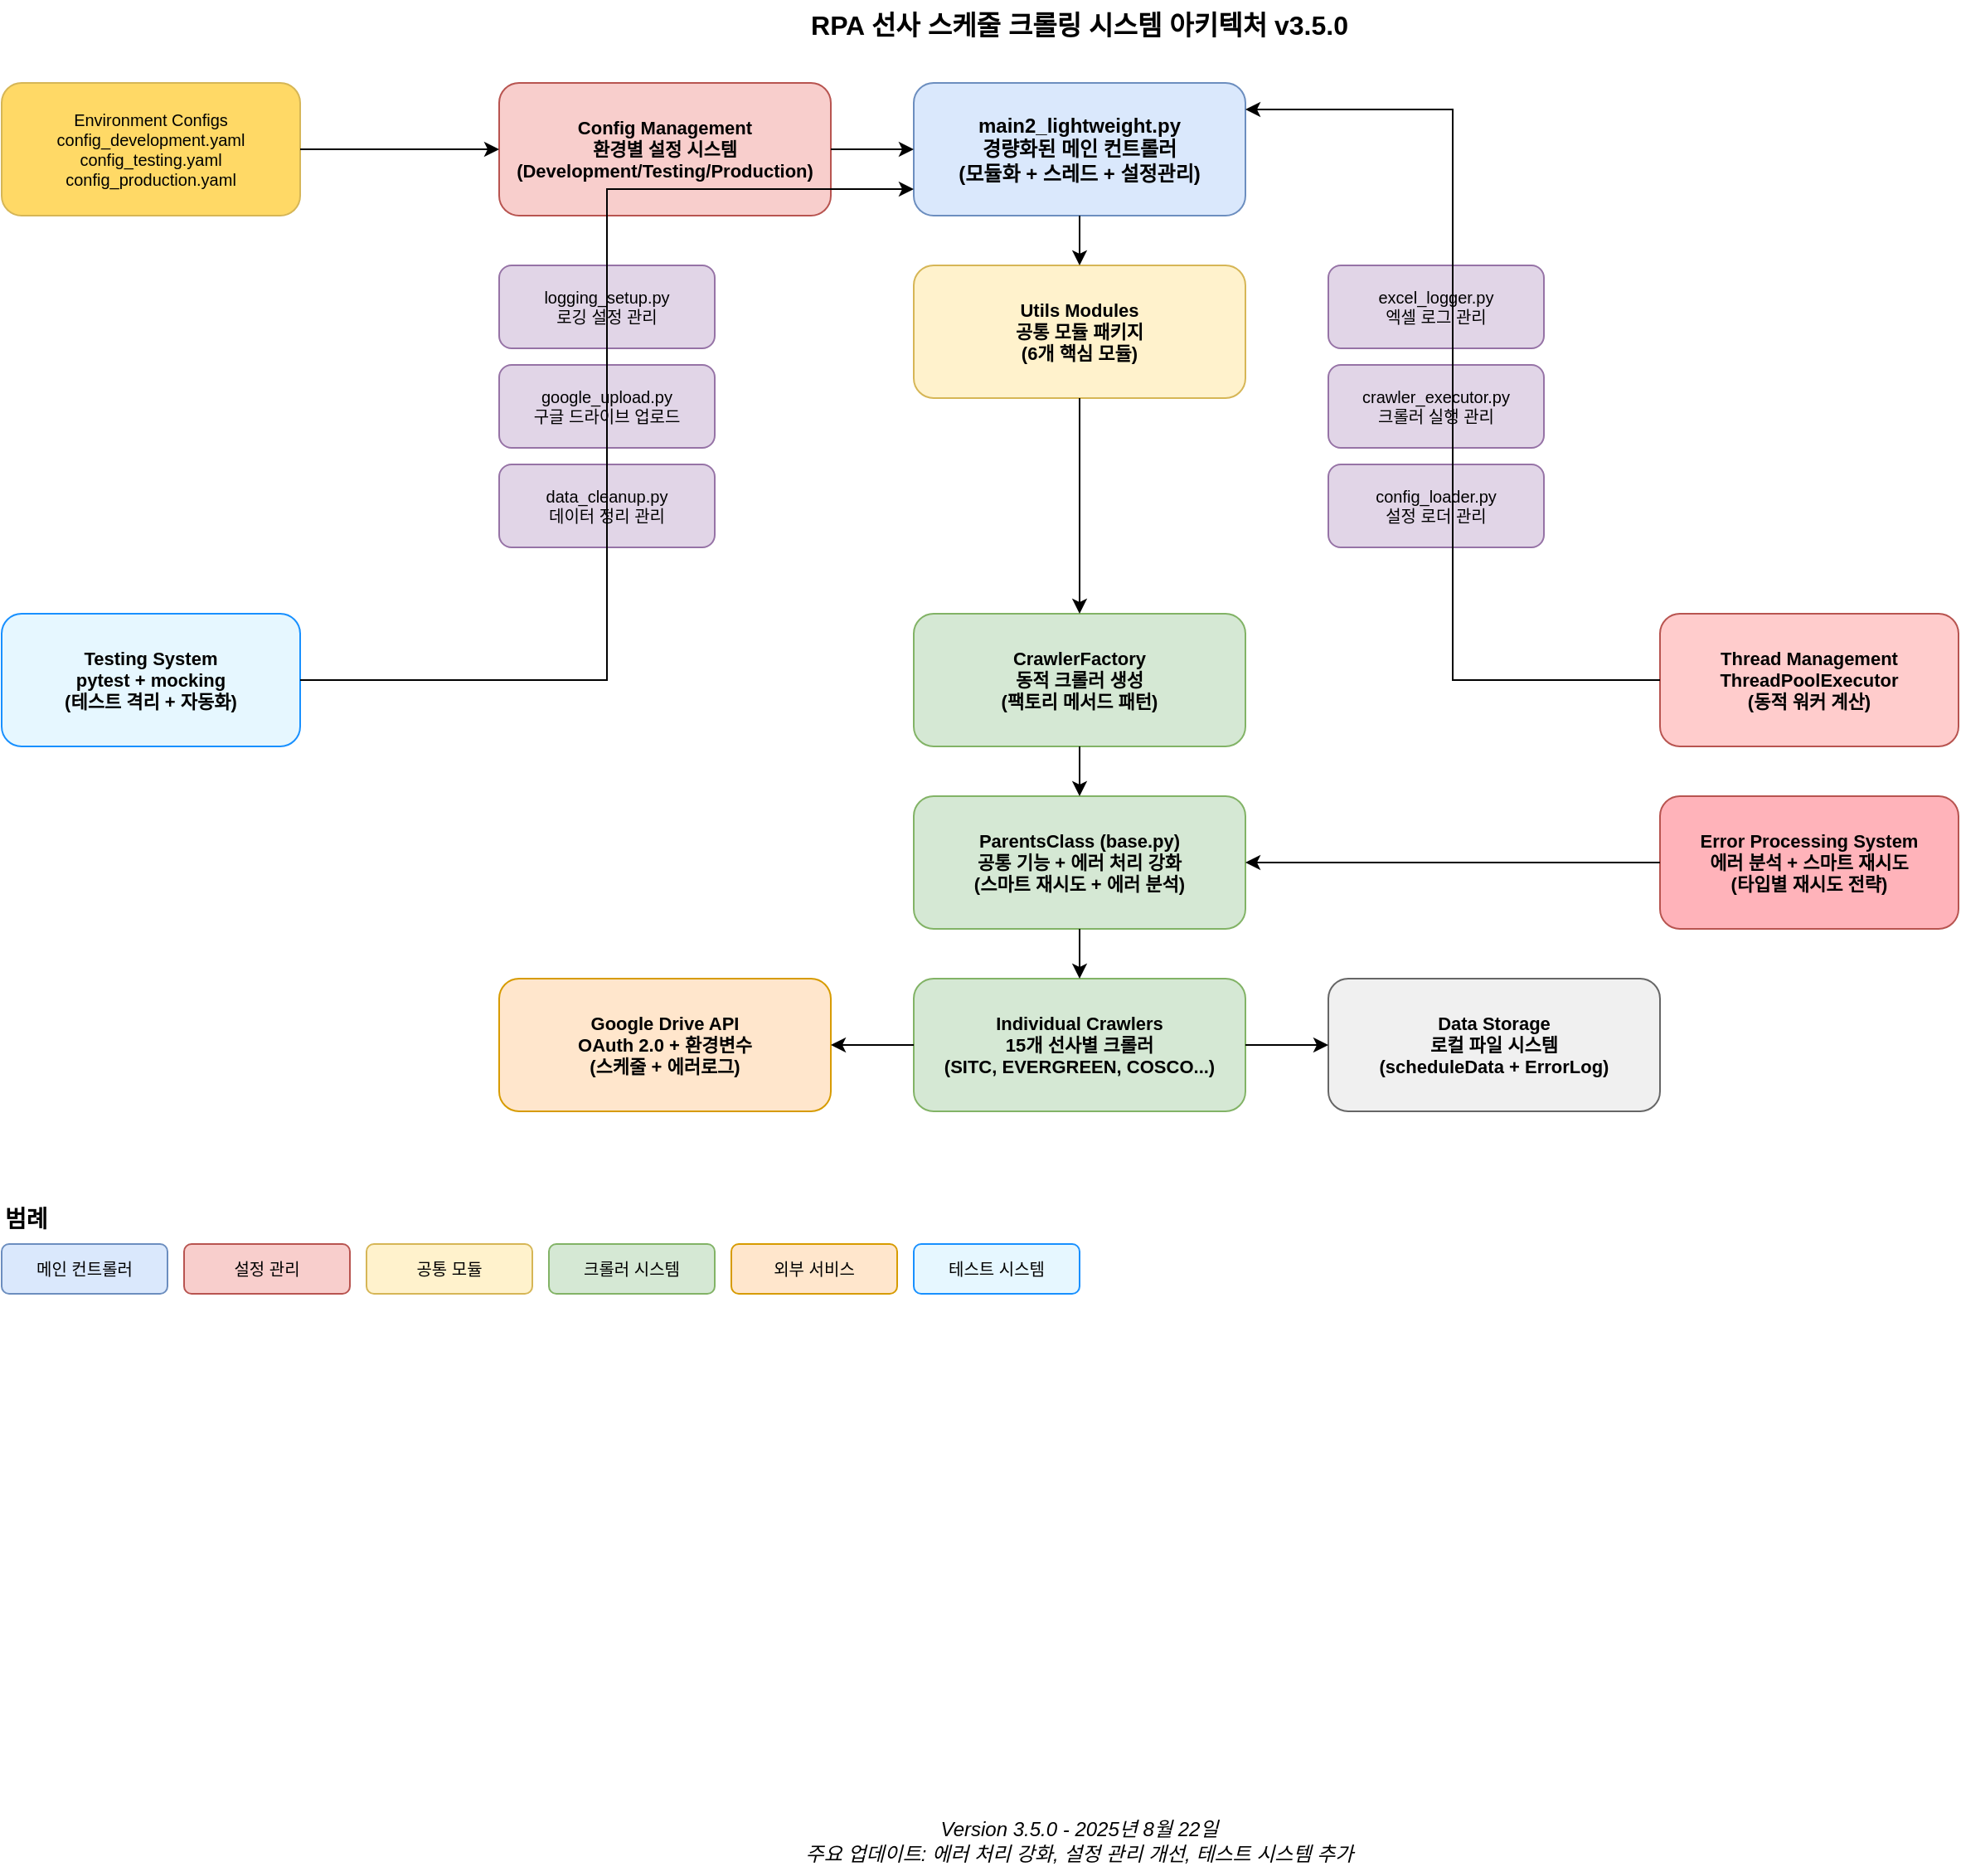 <?xml version="1.0" encoding="UTF-8"?>
<mxfile version="22.1.16" type="device">
  <diagram name="RPA_Crawling_Architecture_v3.5.0" id="architecture">
    <mxGraphModel dx="1422" dy="794" grid="1" gridSize="10" guides="1" tooltips="1" connect="1" arrows="1" fold="1" page="1" pageScale="1" pageWidth="1400" pageHeight="1200" math="0" shadow="0">
      <root>
        <mxCell id="0" />
        <mxCell id="1" parent="0" />
        
        <!-- 제목 -->
        <mxCell id="title" value="RPA 선사 스케줄 크롤링 시스템 아키텍처 v3.5.0" style="text;html=1;strokeColor=none;fillColor=none;align=center;verticalAlign=middle;whiteSpace=wrap;rounded=0;fontSize=16;fontStyle=1;" vertex="1" parent="1">
          <mxGeometry x="500" y="10" width="400" height="30" as="geometry" />
        </mxCell>
        
        <!-- 메인 컨트롤러 (경량화된 버전) -->
        <mxCell id="main" value="main2_lightweight.py&#xa;경량화된 메인 컨트롤러&#xa;(모듈화 + 스레드 + 설정관리)" style="rounded=1;whiteSpace=wrap;html=1;fillColor=#dae8fc;strokeColor=#6c8ebf;fontSize=12;fontStyle=1;" vertex="1" parent="1">
          <mxGeometry x="600" y="60" width="200" height="80" as="geometry" />
        </mxCell>
        
        <!-- 설정 관리 시스템 (새로 추가) -->
        <mxCell id="config" value="Config Management&#xa;환경별 설정 시스템&#xa;(Development/Testing/Production)" style="rounded=1;whiteSpace=wrap;html=1;fillColor=#f8cecc;strokeColor=#b85450;fontSize=11;fontStyle=1;" vertex="1" parent="1">
          <mxGeometry x="350" y="60" width="200" height="80" as="geometry" />
        </mxCell>
        
        <!-- Utils Modules (공통 모듈) -->
        <mxCell id="utils" value="Utils Modules&#xa;공통 모듈 패키지&#xa;(6개 핵심 모듈)" style="rounded=1;whiteSpace=wrap;html=1;fillColor=#fff2cc;strokeColor=#d6b656;fontSize=11;fontStyle=1;" vertex="1" parent="1">
          <mxGeometry x="600" y="170" width="200" height="80" as="geometry" />
        </mxCell>
        
        <!-- 개별 Utils 모듈들 -->
        <mxCell id="logging" value="logging_setup.py&#xa;로깅 설정 관리" style="rounded=1;whiteSpace=wrap;html=1;fillColor=#e1d5e7;strokeColor=#9673a6;fontSize=10;" vertex="1" parent="1">
          <mxGeometry x="350" y="170" width="130" height="50" as="geometry" />
        </mxCell>
        
        <mxCell id="google" value="google_upload.py&#xa;구글 드라이브 업로드" style="rounded=1;whiteSpace=wrap;html=1;fillColor=#e1d5e7;strokeColor=#9673a6;fontSize=10;" vertex="1" parent="1">
          <mxGeometry x="350" y="230" width="130" height="50" as="geometry" />
        </mxCell>
        
        <mxCell id="cleanup" value="data_cleanup.py&#xa;데이터 정리 관리" style="rounded=1;whiteSpace=wrap;html=1;fillColor=#e1d5e7;strokeColor=#9673a6;fontSize=10;" vertex="1" parent="1">
          <mxGeometry x="350" y="290" width="130" height="50" as="geometry" />
        </mxCell>
        
        <mxCell id="excel" value="excel_logger.py&#xa;엑셀 로그 관리" style="rounded=1;whiteSpace=wrap;html=1;fillColor=#e1d5e7;strokeColor=#9673a6;fontSize=10;" vertex="1" parent="1">
          <mxGeometry x="850" y="170" width="130" height="50" as="geometry" />
        </mxCell>
        
        <mxCell id="executor" value="crawler_executor.py&#xa;크롤러 실행 관리" style="rounded=1;whiteSpace=wrap;html=1;fillColor=#e1d5e7;strokeColor=#9673a6;fontSize=10;" vertex="1" parent="1">
          <mxGeometry x="850" y="230" width="130" height="50" as="geometry" />
        </mxCell>
        
        <mxCell id="config_loader" value="config_loader.py&#xa;설정 로더 관리" style="rounded=1;whiteSpace=wrap;html=1;fillColor=#e1d5e7;strokeColor=#9673a6;fontSize=10;" vertex="1" parent="1">
          <mxGeometry x="850" y="290" width="130" height="50" as="geometry" />
        </mxCell>
        
        <!-- 설정 파일들 -->
        <mxCell id="yaml_configs" value="Environment Configs&#xa;config_development.yaml&#xa;config_testing.yaml&#xa;config_production.yaml" style="rounded=1;whiteSpace=wrap;html=1;fillColor=#ffd966;strokeColor=#d6b656;fontSize=10;" vertex="1" parent="1">
          <mxGeometry x="50" y="60" width="180" height="80" as="geometry" />
        </mxCell>
        
        <!-- CrawlerFactory -->
        <mxCell id="factory" value="CrawlerFactory&#xa;동적 크롤러 생성&#xa;(팩토리 메서드 패턴)" style="rounded=1;whiteSpace=wrap;html=1;fillColor=#d5e8d4;strokeColor=#82b366;fontSize=11;fontStyle=1;" vertex="1" parent="1">
          <mxGeometry x="600" y="380" width="200" height="80" as="geometry" />
        </mxCell>
        
        <!-- Base Crawler -->
        <mxCell id="base" value="ParentsClass (base.py)&#xa;공통 기능 + 에러 처리 강화&#xa;(스마트 재시도 + 에러 분석)" style="rounded=1;whiteSpace=wrap;html=1;fillColor=#d5e8d4;strokeColor=#82b366;fontSize=11;fontStyle=1;" vertex="1" parent="1">
          <mxGeometry x="600" y="490" width="200" height="80" as="geometry" />
        </mxCell>
        
        <!-- Individual Crawlers -->
        <mxCell id="crawlers" value="Individual Crawlers&#xa;15개 선사별 크롤러&#xa;(SITC, EVERGREEN, COSCO...)" style="rounded=1;whiteSpace=wrap;html=1;fillColor=#d5e8d4;strokeColor=#82b366;fontSize=11;fontStyle=1;" vertex="1" parent="1">
          <mxGeometry x="600" y="600" width="200" height="80" as="geometry" />
        </mxCell>
        
        <!-- Google Drive Integration -->
        <mxCell id="google_drive" value="Google Drive API&#xa;OAuth 2.0 + 환경변수&#xa;(스케줄 + 에러로그)" style="rounded=1;whiteSpace=wrap;html=1;fillColor=#ffe6cc;strokeColor=#d79b00;fontSize=11;fontStyle=1;" vertex="1" parent="1">
          <mxGeometry x="350" y="600" width="200" height="80" as="geometry" />
        </mxCell>
        
        <!-- Data Storage -->
        <mxCell id="storage" value="Data Storage&#xa;로컬 파일 시스템&#xa;(scheduleData + ErrorLog)" style="rounded=1;whiteSpace=wrap;html=1;fillColor=#f0f0f0;strokeColor=#666666;fontSize=11;fontStyle=1;" vertex="1" parent="1">
          <mxGeometry x="850" y="600" width="200" height="80" as="geometry" />
        </mxCell>
        
        <!-- Testing System (새로 추가) -->
        <mxCell id="testing" value="Testing System&#xa;pytest + mocking&#xa;(테스트 격리 + 자동화)" style="rounded=1;whiteSpace=wrap;html=1;fillColor=#e6f7ff;strokeColor=#1890ff;fontSize=11;fontStyle=1;" vertex="1" parent="1">
          <mxGeometry x="50" y="380" width="180" height="80" as="geometry" />
        </mxCell>
        
        <!-- Thread Management -->
        <mxCell id="threads" value="Thread Management&#xa;ThreadPoolExecutor&#xa;(동적 워커 계산)" style="rounded=1;whiteSpace=wrap;html=1;fillColor=#ffcccc;strokeColor=#b85450;fontSize=11;fontStyle=1;" vertex="1" parent="1">
          <mxGeometry x="1050" y="380" width="180" height="80" as="geometry" />
        </mxCell>
        
        <!-- Error Processing (강화된 시스템) -->
        <mxCell id="error_system" value="Error Processing System&#xa;에러 분석 + 스마트 재시도&#xa;(타입별 재시도 전략)" style="rounded=1;whiteSpace=wrap;html=1;fillColor=#ffb3ba;strokeColor=#b85450;fontSize=11;fontStyle=1;" vertex="1" parent="1">
          <mxGeometry x="1050" y="490" width="180" height="80" as="geometry" />
        </mxCell>
        
        <!-- 연결선들 -->
        <!-- Main to Utils -->
        <mxCell id="edge1" style="edgeStyle=orthogonalEdgeStyle;rounded=0;orthogonalLoop=1;jettySize=auto;html=1;entryX=0.5;entryY=0;entryDx=0;entryDy=0;" edge="1" parent="1" source="main" target="utils">
          <mxGeometry relative="1" as="geometry" />
        </mxCell>
        
        <!-- Config to Main -->
        <mxCell id="edge2" style="edgeStyle=orthogonalEdgeStyle;rounded=0;orthogonalLoop=1;jettySize=auto;html=1;entryX=0;entryY=0.5;entryDx=0;entryDy=0;" edge="1" parent="1" source="config" target="main">
          <mxGeometry relative="1" as="geometry" />
        </mxCell>
        
        <!-- YAML to Config -->
        <mxCell id="edge3" style="edgeStyle=orthogonalEdgeStyle;rounded=0;orthogonalLoop=1;jettySize=auto;html=1;entryX=0;entryY=0.5;entryDx=0;entryDy=0;" edge="1" parent="1" source="yaml_configs" target="config">
          <mxGeometry relative="1" as="geometry" />
        </mxCell>
        
        <!-- Utils to Factory -->
        <mxCell id="edge4" style="edgeStyle=orthogonalEdgeStyle;rounded=0;orthogonalLoop=1;jettySize=auto;html=1;entryX=0.5;entryY=0;entryDx=0;entryDy=0;" edge="1" parent="1" source="utils" target="factory">
          <mxGeometry relative="1" as="geometry" />
        </mxCell>
        
        <!-- Factory to Base -->
        <mxCell id="edge5" style="edgeStyle=orthogonalEdgeStyle;rounded=0;orthogonalLoop=1;jettySize=auto;html=1;entryX=0.5;entryY=0;entryDx=0;entryDy=0;" edge="1" parent="1" source="factory" target="base">
          <mxGeometry relative="1" as="geometry" />
        </mxCell>
        
        <!-- Base to Crawlers -->
        <mxCell id="edge6" style="edgeStyle=orthogonalEdgeStyle;rounded=0;orthogonalLoop=1;jettySize=auto;html=1;entryX=0.5;entryY=0;entryDx=0;entryDy=0;" edge="1" parent="1" source="base" target="crawlers">
          <mxGeometry relative="1" as="geometry" />
        </mxCell>
        
        <!-- Crawlers to Google Drive -->
        <mxCell id="edge7" style="edgeStyle=orthogonalEdgeStyle;rounded=0;orthogonalLoop=1;jettySize=auto;html=1;entryX=1;entryY=0.5;entryDx=0;entryDy=0;" edge="1" parent="1" source="crawlers" target="google_drive">
          <mxGeometry relative="1" as="geometry" />
        </mxCell>
        
        <!-- Crawlers to Storage -->
        <mxCell id="edge8" style="edgeStyle=orthogonalEdgeStyle;rounded=0;orthogonalLoop=1;jettySize=auto;html=1;entryX=0;entryY=0.5;entryDx=0;entryDy=0;" edge="1" parent="1" source="crawlers" target="storage">
          <mxGeometry relative="1" as="geometry" />
        </mxCell>
        
        <!-- Testing to Main -->
        <mxCell id="edge9" style="edgeStyle=orthogonalEdgeStyle;rounded=0;orthogonalLoop=1;jettySize=auto;html=1;entryX=0;entryY=0.8;entryDx=0;entryDy=0;" edge="1" parent="1" source="testing" target="main">
          <mxGeometry relative="1" as="geometry" />
        </mxCell>
        
        <!-- Thread Management to Main -->
        <mxCell id="edge10" style="edgeStyle=orthogonalEdgeStyle;rounded=0;orthogonalLoop=1;jettySize=auto;html=1;entryX=1;entryY=0.2;entryDx=0;entryDy=0;" edge="1" parent="1" source="threads" target="main">
          <mxGeometry relative="1" as="geometry" />
        </mxCell>
        
        <!-- Error System to Base -->
        <mxCell id="edge11" style="edgeStyle=orthogonalEdgeStyle;rounded=0;orthogonalLoop=1;jettySize=auto;html=1;entryX=1;entryY=0.5;entryDx=0;entryDy=0;" edge="1" parent="1" source="error_system" target="base">
          <mxGeometry relative="1" as="geometry" />
        </mxCell>
        
        <!-- 범례 -->
        <mxCell id="legend_title" value="범례" style="text;html=1;strokeColor=none;fillColor=none;align=left;verticalAlign=middle;whiteSpace=wrap;rounded=0;fontSize=14;fontStyle=1;" vertex="1" parent="1">
          <mxGeometry x="50" y="730" width="60" height="30" as="geometry" />
        </mxCell>
        
        <mxCell id="legend_main" value="메인 컨트롤러" style="rounded=1;whiteSpace=wrap;html=1;fillColor=#dae8fc;strokeColor=#6c8ebf;fontSize=10;" vertex="1" parent="1">
          <mxGeometry x="50" y="760" width="100" height="30" as="geometry" />
        </mxCell>
        
        <mxCell id="legend_config" value="설정 관리" style="rounded=1;whiteSpace=wrap;html=1;fillColor=#f8cecc;strokeColor=#b85450;fontSize=10;" vertex="1" parent="1">
          <mxGeometry x="160" y="760" width="100" height="30" as="geometry" />
        </mxCell>
        
        <mxCell id="legend_utils" value="공통 모듈" style="rounded=1;whiteSpace=wrap;html=1;fillColor=#fff2cc;strokeColor=#d6b656;fontSize=10;" vertex="1" parent="1">
          <mxGeometry x="270" y="760" width="100" height="30" as="geometry" />
        </mxCell>
        
        <mxCell id="legend_crawler" value="크롤러 시스템" style="rounded=1;whiteSpace=wrap;html=1;fillColor=#d5e8d4;strokeColor=#82b366;fontSize=10;" vertex="1" parent="1">
          <mxGeometry x="380" y="760" width="100" height="30" as="geometry" />
        </mxCell>
        
        <mxCell id="legend_external" value="외부 서비스" style="rounded=1;whiteSpace=wrap;html=1;fillColor=#ffe6cc;strokeColor=#d79b00;fontSize=10;" vertex="1" parent="1">
          <mxGeometry x="490" y="760" width="100" height="30" as="geometry" />
        </mxCell>
        
        <mxCell id="legend_testing" value="테스트 시스템" style="rounded=1;whiteSpace=wrap;html=1;fillColor=#e6f7ff;strokeColor=#1890ff;fontSize=10;" vertex="1" parent="1">
          <mxGeometry x="600" y="760" width="100" height="30" as="geometry" />
        </mxCell>
        
        <!-- 버전 정보 -->
        <mxCell id="version" value="Version 3.5.0 - 2025년 8월 22일&#xa;주요 업데이트: 에러 처리 강화, 설정 관리 개선, 테스트 시스템 추가" style="text;html=1;strokeColor=none;fillColor=none;align=center;verticalAlign=middle;whiteSpace=wrap;rounded=0;fontSize=12;fontStyle=2;" vertex="1" parent="1">
          <mxGeometry x="500" y="1100" width="400" height="40" as="geometry" />
        </mxCell>
        
      </root>
    </mxGraphModel>
  </diagram>
</mxfile>
